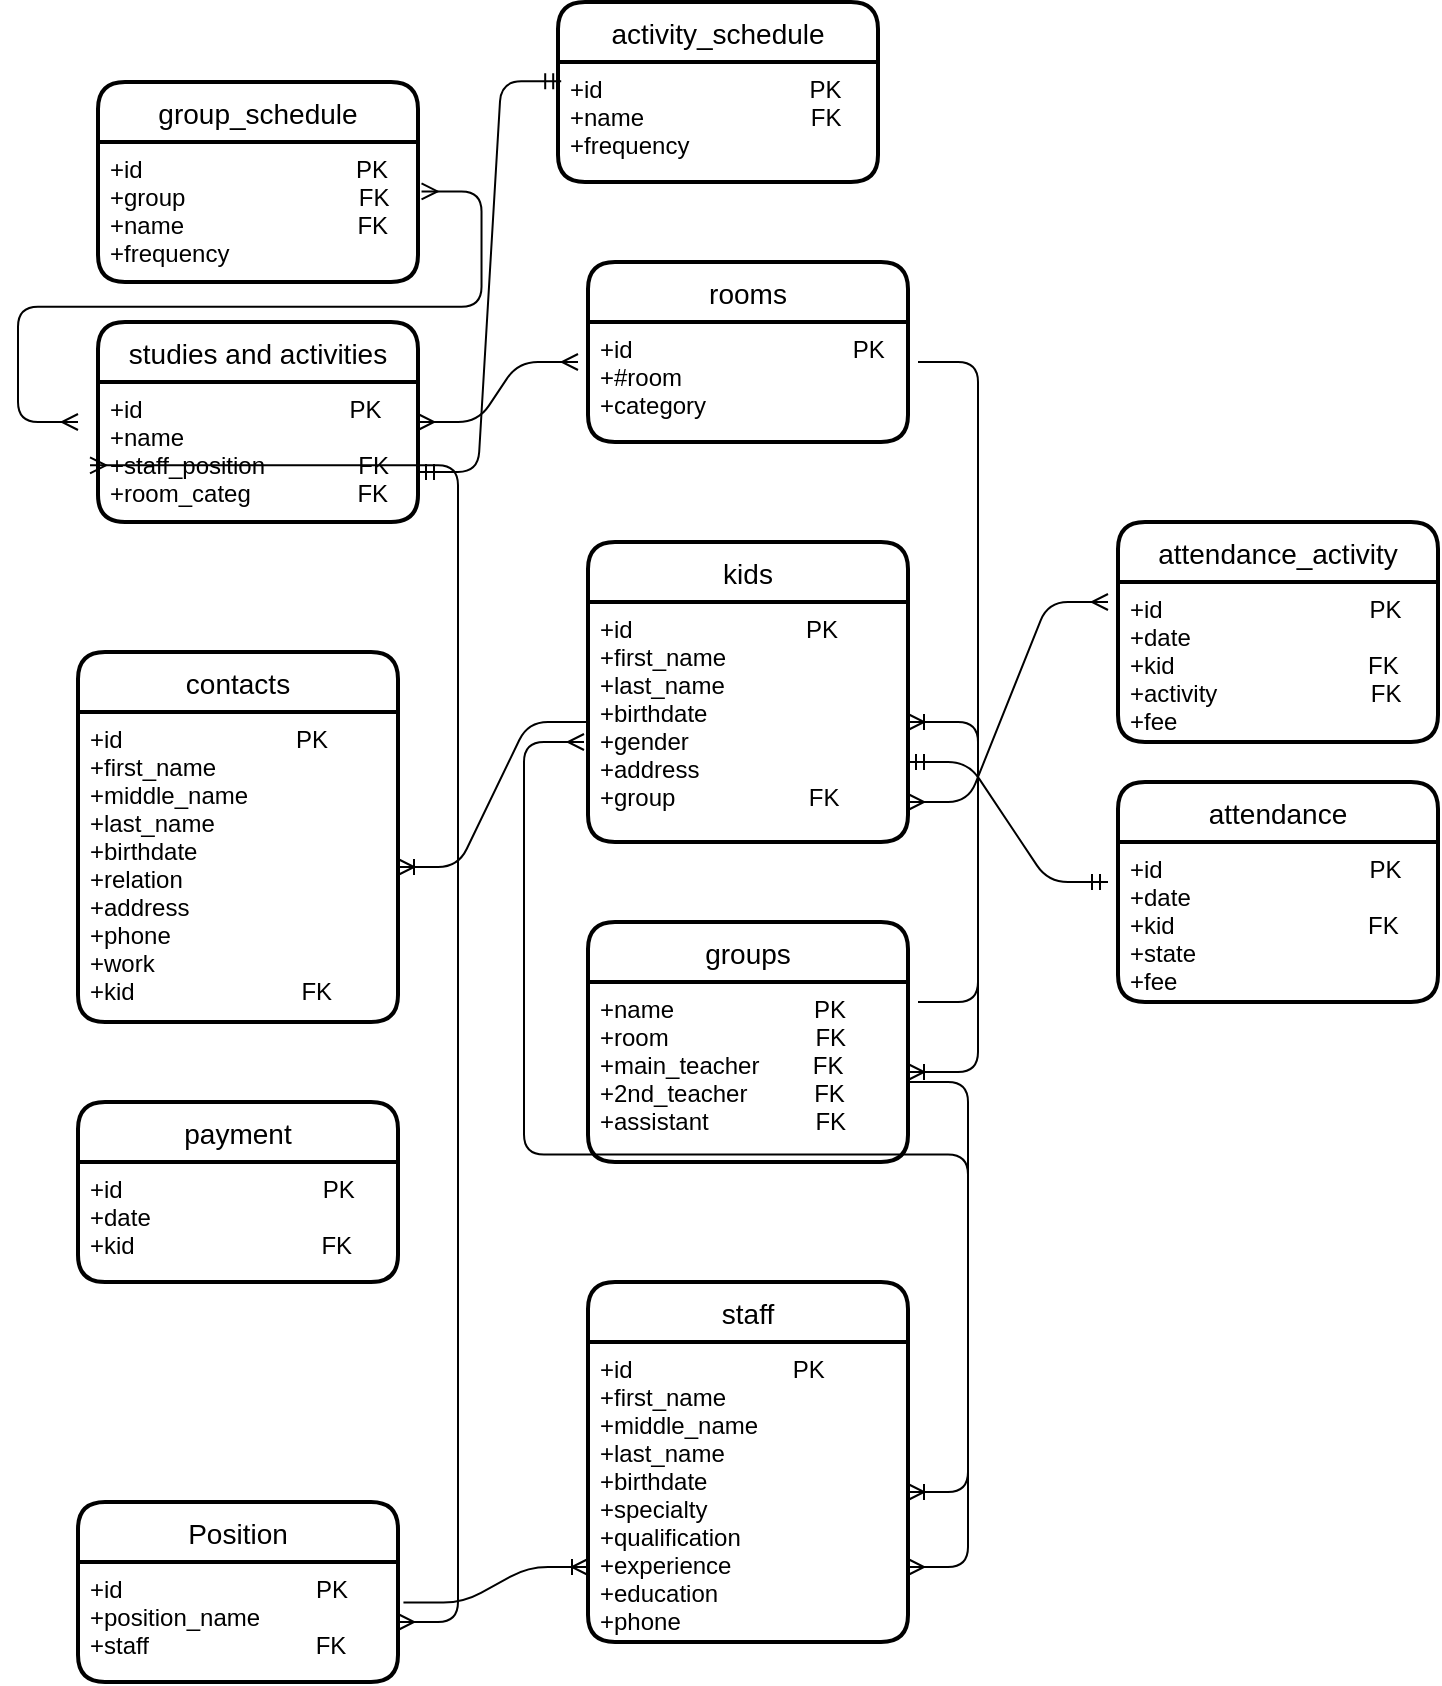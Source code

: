 <mxfile version="13.6.6" type="github">
  <diagram id="R2lEEEUBdFMjLlhIrx00" name="Page-1">
    <mxGraphModel dx="830" dy="2694" grid="1" gridSize="10" guides="1" tooltips="1" connect="1" arrows="1" fold="1" page="1" pageScale="1" pageWidth="850" pageHeight="1100" math="0" shadow="0" extFonts="Permanent Marker^https://fonts.googleapis.com/css?family=Permanent+Marker">
      <root>
        <mxCell id="0" />
        <mxCell id="1" parent="0" />
        <mxCell id="jtmZs7vrfvo6yjPVw2VY-50" value="rooms" style="swimlane;childLayout=stackLayout;horizontal=1;startSize=30;horizontalStack=0;rounded=1;fontSize=14;fontStyle=0;strokeWidth=2;resizeParent=0;resizeLast=1;shadow=0;dashed=0;align=center;" parent="1" vertex="1">
          <mxGeometry x="345" y="-1960" width="160" height="90" as="geometry" />
        </mxCell>
        <mxCell id="jtmZs7vrfvo6yjPVw2VY-51" value="+id                                 PK&#xa;+#room                           &#xa;+category&#xa;" style="align=left;strokeColor=none;fillColor=none;spacingLeft=4;fontSize=12;verticalAlign=top;resizable=0;rotatable=0;part=1;" parent="jtmZs7vrfvo6yjPVw2VY-50" vertex="1">
          <mxGeometry y="30" width="160" height="60" as="geometry" />
        </mxCell>
        <mxCell id="jtmZs7vrfvo6yjPVw2VY-57" value="contacts" style="swimlane;childLayout=stackLayout;horizontal=1;startSize=30;horizontalStack=0;rounded=1;fontSize=14;fontStyle=0;strokeWidth=2;resizeParent=0;resizeLast=1;shadow=0;dashed=0;align=center;" parent="1" vertex="1">
          <mxGeometry x="90" y="-1765" width="160" height="185" as="geometry" />
        </mxCell>
        <mxCell id="jtmZs7vrfvo6yjPVw2VY-58" value="+id                          PK&#xa;+first_name&#xa;+middle_name&#xa;+last_name&#xa;+birthdate&#xa;+relation&#xa;+address&#xa;+phone&#xa;+work                      &#xa;+kid                         FK" style="align=left;strokeColor=none;fillColor=none;spacingLeft=4;fontSize=12;verticalAlign=top;resizable=0;rotatable=0;part=1;" parent="jtmZs7vrfvo6yjPVw2VY-57" vertex="1">
          <mxGeometry y="30" width="160" height="155" as="geometry" />
        </mxCell>
        <mxCell id="jtmZs7vrfvo6yjPVw2VY-75" value="" style="edgeStyle=entityRelationEdgeStyle;fontSize=12;html=1;endArrow=ERoneToMany;" parent="1" target="jtmZs7vrfvo6yjPVw2VY-2" edge="1">
          <mxGeometry width="100" height="100" relative="1" as="geometry">
            <mxPoint x="510" y="-1590" as="sourcePoint" />
            <mxPoint x="590" y="-1679" as="targetPoint" />
          </mxGeometry>
        </mxCell>
        <mxCell id="jtmZs7vrfvo6yjPVw2VY-76" value="" style="edgeStyle=entityRelationEdgeStyle;fontSize=12;html=1;endArrow=ERmany;startArrow=ERmany;jumpStyle=none;exitX=1;exitY=0.75;exitDx=0;exitDy=0;" parent="1" edge="1" source="jtmZs7vrfvo6yjPVw2VY-31">
          <mxGeometry width="100" height="100" relative="1" as="geometry">
            <mxPoint x="508" y="-1260" as="sourcePoint" />
            <mxPoint x="343" y="-1720" as="targetPoint" />
          </mxGeometry>
        </mxCell>
        <mxCell id="jtmZs7vrfvo6yjPVw2VY-63" value="groups" style="swimlane;childLayout=stackLayout;horizontal=1;startSize=30;horizontalStack=0;rounded=1;fontSize=14;fontStyle=0;strokeWidth=2;resizeParent=0;resizeLast=1;shadow=0;dashed=0;align=center;" parent="1" vertex="1">
          <mxGeometry x="345" y="-1630" width="160" height="120" as="geometry" />
        </mxCell>
        <mxCell id="jtmZs7vrfvo6yjPVw2VY-64" value="+name                     PK&#xa;+room                      FK&#xa;+main_teacher        FK&#xa;+2nd_teacher          FK&#xa;+assistant                FK" style="align=left;strokeColor=none;fillColor=none;spacingLeft=4;fontSize=12;verticalAlign=top;resizable=0;rotatable=0;part=1;" parent="jtmZs7vrfvo6yjPVw2VY-63" vertex="1">
          <mxGeometry y="30" width="160" height="90" as="geometry" />
        </mxCell>
        <mxCell id="jtmZs7vrfvo6yjPVw2VY-72" value="" style="edgeStyle=entityRelationEdgeStyle;fontSize=12;html=1;endArrow=ERoneToMany;" parent="jtmZs7vrfvo6yjPVw2VY-63" target="jtmZs7vrfvo6yjPVw2VY-31" edge="1">
          <mxGeometry width="100" height="100" relative="1" as="geometry">
            <mxPoint x="160" y="80" as="sourcePoint" />
            <mxPoint x="260" y="-20" as="targetPoint" />
          </mxGeometry>
        </mxCell>
        <mxCell id="jtmZs7vrfvo6yjPVw2VY-30" value="staff" style="swimlane;childLayout=stackLayout;horizontal=1;startSize=30;horizontalStack=0;rounded=1;fontSize=14;fontStyle=0;strokeWidth=2;resizeParent=0;resizeLast=1;shadow=0;dashed=0;align=center;" parent="1" vertex="1">
          <mxGeometry x="345" y="-1450" width="160" height="180" as="geometry" />
        </mxCell>
        <mxCell id="jtmZs7vrfvo6yjPVw2VY-31" value="+id                        PK&#xa;+first_name&#xa;+middle_name&#xa;+last_name&#xa;+birthdate&#xa;+specialty&#xa;+qualification&#xa;+experience&#xa;+education&#xa;+phone" style="align=left;strokeColor=none;fillColor=none;spacingLeft=4;fontSize=12;verticalAlign=top;resizable=0;rotatable=0;part=1;" parent="jtmZs7vrfvo6yjPVw2VY-30" vertex="1">
          <mxGeometry y="30" width="160" height="150" as="geometry" />
        </mxCell>
        <mxCell id="54aEL65558y0Twl9wDXi-4" value="" style="edgeStyle=entityRelationEdgeStyle;fontSize=12;html=1;endArrow=ERmandOne;startArrow=ERmandOne;" edge="1" parent="1">
          <mxGeometry width="100" height="100" relative="1" as="geometry">
            <mxPoint x="505" y="-1710" as="sourcePoint" />
            <mxPoint x="605" y="-1650" as="targetPoint" />
          </mxGeometry>
        </mxCell>
        <mxCell id="54aEL65558y0Twl9wDXi-5" value="" style="edgeStyle=entityRelationEdgeStyle;fontSize=12;html=1;endArrow=ERoneToMany;" edge="1" parent="1" source="jtmZs7vrfvo6yjPVw2VY-2" target="jtmZs7vrfvo6yjPVw2VY-58">
          <mxGeometry width="100" height="100" relative="1" as="geometry">
            <mxPoint x="380" y="-1590" as="sourcePoint" />
            <mxPoint x="480" y="-1690" as="targetPoint" />
          </mxGeometry>
        </mxCell>
        <mxCell id="jtmZs7vrfvo6yjPVw2VY-80" value="payment" style="swimlane;childLayout=stackLayout;horizontal=1;startSize=30;horizontalStack=0;rounded=1;fontSize=14;fontStyle=0;strokeWidth=2;resizeParent=0;resizeLast=1;shadow=0;dashed=0;align=center;" parent="1" vertex="1">
          <mxGeometry x="90" y="-1540" width="160" height="90" as="geometry" />
        </mxCell>
        <mxCell id="jtmZs7vrfvo6yjPVw2VY-81" value="+id                              PK&#xa;+date&#xa;+kid                            FK&#xa;" style="align=left;strokeColor=none;fillColor=none;spacingLeft=4;fontSize=12;verticalAlign=top;resizable=0;rotatable=0;part=1;" parent="jtmZs7vrfvo6yjPVw2VY-80" vertex="1">
          <mxGeometry y="30" width="160" height="60" as="geometry" />
        </mxCell>
        <mxCell id="jtmZs7vrfvo6yjPVw2VY-53" value="attendance" style="swimlane;childLayout=stackLayout;horizontal=1;startSize=30;horizontalStack=0;rounded=1;fontSize=14;fontStyle=0;strokeWidth=2;resizeParent=0;resizeLast=1;shadow=0;dashed=0;align=center;" parent="1" vertex="1">
          <mxGeometry x="610" y="-1700" width="160" height="110" as="geometry" />
        </mxCell>
        <mxCell id="jtmZs7vrfvo6yjPVw2VY-54" value="+id                               PK&#xa;+date&#xa;+kid                             FK&#xa;+state&#xa;+fee" style="align=left;strokeColor=none;fillColor=none;spacingLeft=4;fontSize=12;verticalAlign=top;resizable=0;rotatable=0;part=1;" parent="jtmZs7vrfvo6yjPVw2VY-53" vertex="1">
          <mxGeometry y="30" width="160" height="80" as="geometry" />
        </mxCell>
        <mxCell id="54aEL65558y0Twl9wDXi-9" value="" style="edgeStyle=entityRelationEdgeStyle;fontSize=12;html=1;endArrow=ERmany;startArrow=ERmany;" edge="1" parent="1">
          <mxGeometry width="100" height="100" relative="1" as="geometry">
            <mxPoint x="505" y="-1690" as="sourcePoint" />
            <mxPoint x="605" y="-1790" as="targetPoint" />
          </mxGeometry>
        </mxCell>
        <mxCell id="54aEL65558y0Twl9wDXi-7" value="attendance_activity" style="swimlane;childLayout=stackLayout;horizontal=1;startSize=30;horizontalStack=0;rounded=1;fontSize=14;fontStyle=0;strokeWidth=2;resizeParent=0;resizeLast=1;shadow=0;dashed=0;align=center;" vertex="1" parent="1">
          <mxGeometry x="610" y="-1830" width="160" height="110" as="geometry" />
        </mxCell>
        <mxCell id="54aEL65558y0Twl9wDXi-8" value="+id                               PK&#xa;+date&#xa;+kid                             FK&#xa;+activity                       FK&#xa;+fee" style="align=left;strokeColor=none;fillColor=none;spacingLeft=4;fontSize=12;verticalAlign=top;resizable=0;rotatable=0;part=1;" vertex="1" parent="54aEL65558y0Twl9wDXi-7">
          <mxGeometry y="30" width="160" height="80" as="geometry" />
        </mxCell>
        <mxCell id="jtmZs7vrfvo6yjPVw2VY-1" value="kids" style="swimlane;childLayout=stackLayout;horizontal=1;startSize=30;horizontalStack=0;rounded=1;fontSize=14;fontStyle=0;strokeWidth=2;resizeParent=0;resizeLast=1;shadow=0;dashed=0;align=center;" parent="1" vertex="1">
          <mxGeometry x="345" y="-1820" width="160" height="150" as="geometry" />
        </mxCell>
        <mxCell id="jtmZs7vrfvo6yjPVw2VY-2" value="+id                          PK&#xa;+first_name&#xa;+last_name&#xa;+birthdate&#xa;+gender&#xa;+address&#xa;+group                    FK" style="align=left;strokeColor=none;fillColor=none;spacingLeft=4;fontSize=12;verticalAlign=top;resizable=0;rotatable=0;part=1;" parent="jtmZs7vrfvo6yjPVw2VY-1" vertex="1">
          <mxGeometry y="30" width="160" height="120" as="geometry" />
        </mxCell>
        <mxCell id="jtmZs7vrfvo6yjPVw2VY-45" value="studies and activities" style="swimlane;childLayout=stackLayout;horizontal=1;startSize=30;horizontalStack=0;rounded=1;fontSize=14;fontStyle=0;strokeWidth=2;resizeParent=0;resizeLast=1;shadow=0;dashed=0;align=center;" parent="1" vertex="1">
          <mxGeometry x="100" y="-1930" width="160" height="100" as="geometry" />
        </mxCell>
        <mxCell id="jtmZs7vrfvo6yjPVw2VY-46" value="+id                               PK&#xa;+name&#xa;+staff_position              FK&#xa;+room_categ                FK" style="align=left;strokeColor=none;fillColor=none;spacingLeft=4;fontSize=12;verticalAlign=top;resizable=0;rotatable=0;part=1;" parent="jtmZs7vrfvo6yjPVw2VY-45" vertex="1">
          <mxGeometry y="30" width="160" height="70" as="geometry" />
        </mxCell>
        <mxCell id="54aEL65558y0Twl9wDXi-16" value="group_schedule" style="swimlane;childLayout=stackLayout;horizontal=1;startSize=30;horizontalStack=0;rounded=1;fontSize=14;fontStyle=0;strokeWidth=2;resizeParent=0;resizeLast=1;shadow=0;dashed=0;align=center;" vertex="1" parent="1">
          <mxGeometry x="100" y="-2050" width="160" height="100" as="geometry" />
        </mxCell>
        <mxCell id="54aEL65558y0Twl9wDXi-17" value="+id                                PK&#xa;+group                          FK&#xa;+name                          FK&#xa;+frequency                   " style="align=left;strokeColor=none;fillColor=none;spacingLeft=4;fontSize=12;verticalAlign=top;resizable=0;rotatable=0;part=1;" vertex="1" parent="54aEL65558y0Twl9wDXi-16">
          <mxGeometry y="30" width="160" height="70" as="geometry" />
        </mxCell>
        <mxCell id="54aEL65558y0Twl9wDXi-24" value="" style="edgeStyle=entityRelationEdgeStyle;fontSize=12;html=1;endArrow=ERoneToMany;exitX=1.017;exitY=0.337;exitDx=0;exitDy=0;exitPerimeter=0;entryX=0;entryY=0.75;entryDx=0;entryDy=0;" edge="1" parent="1" source="54aEL65558y0Twl9wDXi-23" target="jtmZs7vrfvo6yjPVw2VY-31">
          <mxGeometry width="100" height="100" relative="1" as="geometry">
            <mxPoint x="360" y="-1430" as="sourcePoint" />
            <mxPoint x="460" y="-1530" as="targetPoint" />
          </mxGeometry>
        </mxCell>
        <mxCell id="54aEL65558y0Twl9wDXi-26" value="" style="edgeStyle=entityRelationEdgeStyle;fontSize=12;html=1;endArrow=ERoneToMany;" edge="1" parent="1" target="jtmZs7vrfvo6yjPVw2VY-64">
          <mxGeometry width="100" height="100" relative="1" as="geometry">
            <mxPoint x="510" y="-1910" as="sourcePoint" />
            <mxPoint x="460" y="-1770" as="targetPoint" />
          </mxGeometry>
        </mxCell>
        <mxCell id="54aEL65558y0Twl9wDXi-29" value="" style="edgeStyle=entityRelationEdgeStyle;fontSize=12;html=1;endArrow=ERmany;startArrow=ERmany;exitX=1.011;exitY=0.353;exitDx=0;exitDy=0;exitPerimeter=0;" edge="1" parent="1" source="54aEL65558y0Twl9wDXi-17">
          <mxGeometry width="100" height="100" relative="1" as="geometry">
            <mxPoint x="320" y="-1750" as="sourcePoint" />
            <mxPoint x="90" y="-1880" as="targetPoint" />
          </mxGeometry>
        </mxCell>
        <mxCell id="54aEL65558y0Twl9wDXi-30" value="" style="edgeStyle=entityRelationEdgeStyle;fontSize=12;html=1;endArrow=ERmany;startArrow=ERmany;exitX=1;exitY=0.5;exitDx=0;exitDy=0;" edge="1" parent="1" source="jtmZs7vrfvo6yjPVw2VY-45">
          <mxGeometry width="100" height="100" relative="1" as="geometry">
            <mxPoint x="260" y="-1830" as="sourcePoint" />
            <mxPoint x="340" y="-1910" as="targetPoint" />
          </mxGeometry>
        </mxCell>
        <mxCell id="54aEL65558y0Twl9wDXi-31" value="" style="edgeStyle=entityRelationEdgeStyle;fontSize=12;html=1;endArrow=ERmany;startArrow=ERmany;entryX=-0.025;entryY=0.595;entryDx=0;entryDy=0;entryPerimeter=0;" edge="1" parent="1" source="54aEL65558y0Twl9wDXi-23" target="jtmZs7vrfvo6yjPVw2VY-46">
          <mxGeometry width="100" height="100" relative="1" as="geometry">
            <mxPoint x="-20" y="-1695" as="sourcePoint" />
            <mxPoint x="80" y="-1795" as="targetPoint" />
          </mxGeometry>
        </mxCell>
        <mxCell id="54aEL65558y0Twl9wDXi-22" value="Position" style="swimlane;childLayout=stackLayout;horizontal=1;startSize=30;horizontalStack=0;rounded=1;fontSize=14;fontStyle=0;strokeWidth=2;resizeParent=0;resizeLast=1;shadow=0;dashed=0;align=center;" vertex="1" parent="1">
          <mxGeometry x="90" y="-1340" width="160" height="90" as="geometry" />
        </mxCell>
        <mxCell id="54aEL65558y0Twl9wDXi-23" value="+id                             PK&#xa;+position_name&#xa;+staff                         FK&#xa;" style="align=left;strokeColor=none;fillColor=none;spacingLeft=4;fontSize=12;verticalAlign=top;resizable=0;rotatable=0;part=1;" vertex="1" parent="54aEL65558y0Twl9wDXi-22">
          <mxGeometry y="30" width="160" height="60" as="geometry" />
        </mxCell>
        <mxCell id="54aEL65558y0Twl9wDXi-32" value="activity_schedule" style="swimlane;childLayout=stackLayout;horizontal=1;startSize=30;horizontalStack=0;rounded=1;fontSize=14;fontStyle=0;strokeWidth=2;resizeParent=0;resizeLast=1;shadow=0;dashed=0;align=center;" vertex="1" parent="1">
          <mxGeometry x="330" y="-2090" width="160" height="90" as="geometry" />
        </mxCell>
        <mxCell id="54aEL65558y0Twl9wDXi-33" value="+id                               PK&#xa;+name                         FK&#xa;+frequency" style="align=left;strokeColor=none;fillColor=none;spacingLeft=4;fontSize=12;verticalAlign=top;resizable=0;rotatable=0;part=1;" vertex="1" parent="54aEL65558y0Twl9wDXi-32">
          <mxGeometry y="30" width="160" height="60" as="geometry" />
        </mxCell>
        <mxCell id="54aEL65558y0Twl9wDXi-34" value="" style="edgeStyle=entityRelationEdgeStyle;fontSize=12;html=1;endArrow=ERmandOne;startArrow=ERmandOne;exitX=1;exitY=0.75;exitDx=0;exitDy=0;entryX=0.01;entryY=0.161;entryDx=0;entryDy=0;entryPerimeter=0;" edge="1" parent="1" source="jtmZs7vrfvo6yjPVw2VY-45" target="54aEL65558y0Twl9wDXi-33">
          <mxGeometry width="100" height="100" relative="1" as="geometry">
            <mxPoint x="300" y="-1800" as="sourcePoint" />
            <mxPoint x="400" y="-1900" as="targetPoint" />
          </mxGeometry>
        </mxCell>
      </root>
    </mxGraphModel>
  </diagram>
</mxfile>
